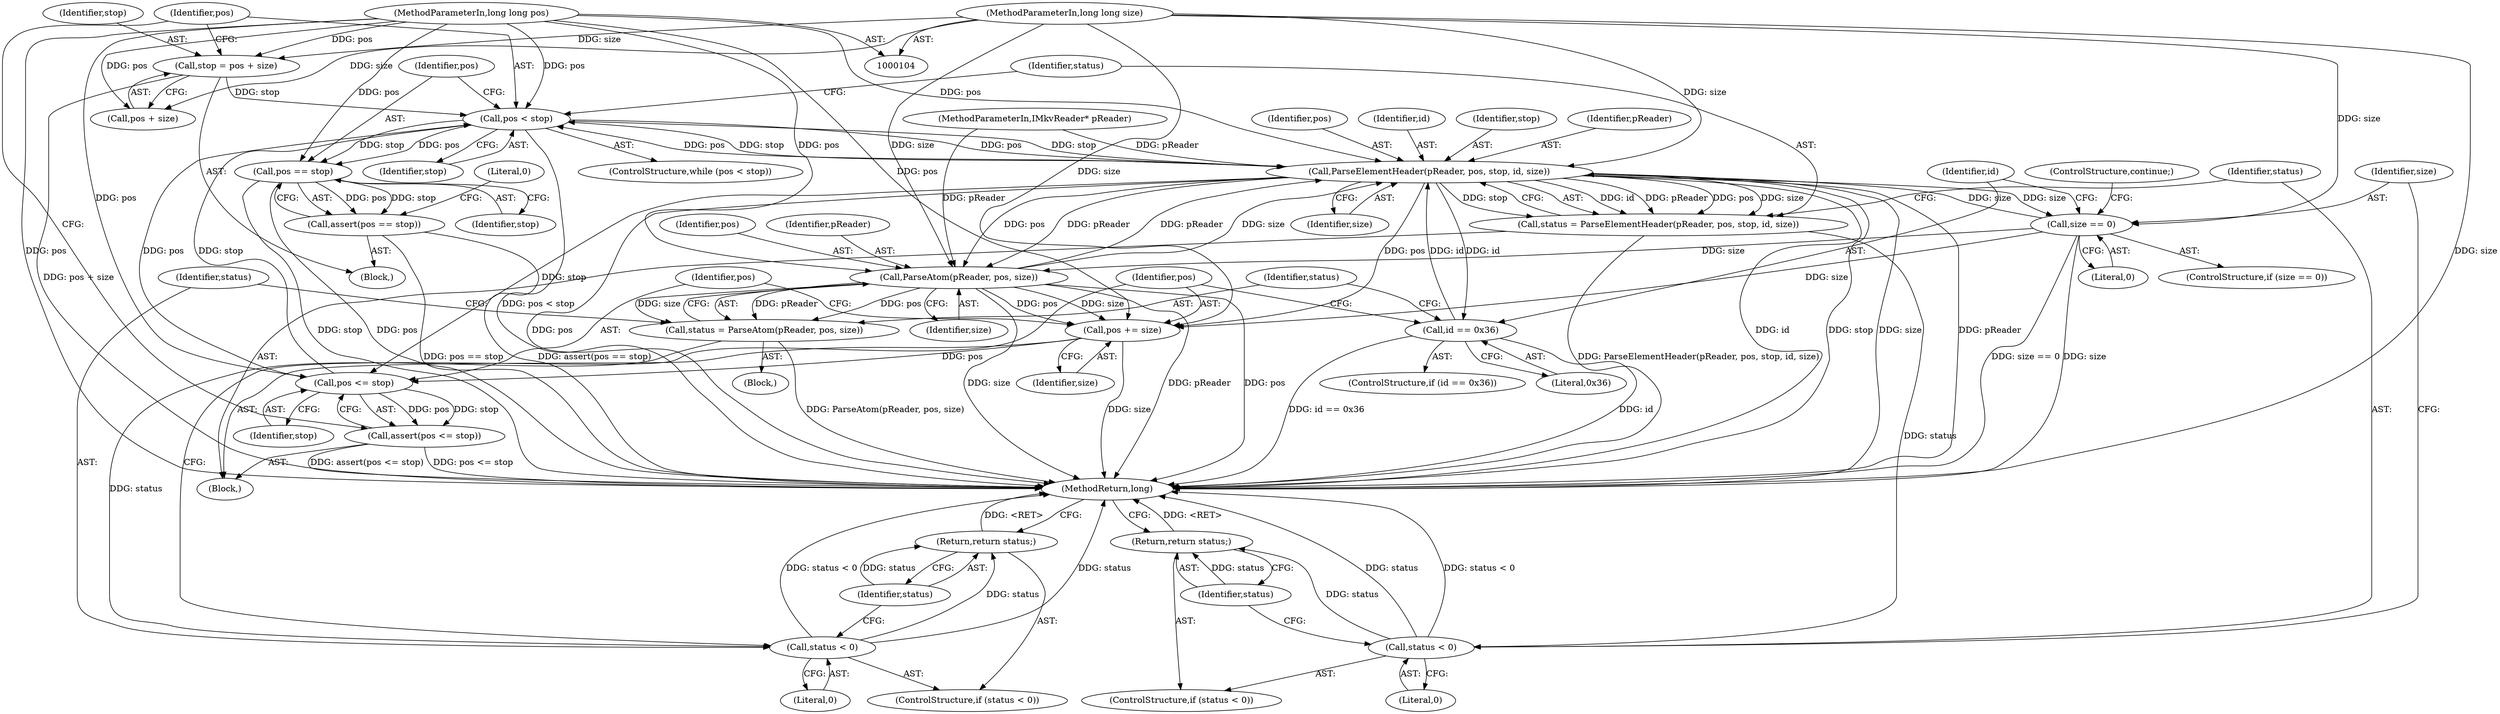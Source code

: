 digraph "1_Android_cc274e2abe8b2a6698a5c47d8aa4bb45f1f9538d_37@integer" {
"1000110" [label="(Call,stop = pos + size)"];
"1000106" [label="(MethodParameterIn,long long pos)"];
"1000107" [label="(MethodParameterIn,long long size)"];
"1000116" [label="(Call,pos < stop)"];
"1000125" [label="(Call,ParseElementHeader(pReader, pos, stop, id, size))"];
"1000123" [label="(Call,status = ParseElementHeader(pReader, pos, stop, id, size))"];
"1000132" [label="(Call,status < 0)"];
"1000135" [label="(Return,return status;)"];
"1000138" [label="(Call,size == 0)"];
"1000149" [label="(Call,ParseAtom(pReader, pos, size))"];
"1000147" [label="(Call,status = ParseAtom(pReader, pos, size))"];
"1000154" [label="(Call,status < 0)"];
"1000157" [label="(Return,return status;)"];
"1000159" [label="(Call,pos += size)"];
"1000163" [label="(Call,pos <= stop)"];
"1000162" [label="(Call,assert(pos <= stop))"];
"1000143" [label="(Call,id == 0x36)"];
"1000167" [label="(Call,pos == stop)"];
"1000166" [label="(Call,assert(pos == stop))"];
"1000128" [label="(Identifier,stop)"];
"1000146" [label="(Block,)"];
"1000161" [label="(Identifier,size)"];
"1000154" [label="(Call,status < 0)"];
"1000112" [label="(Call,pos + size)"];
"1000139" [label="(Identifier,size)"];
"1000126" [label="(Identifier,pReader)"];
"1000115" [label="(ControlStructure,while (pos < stop))"];
"1000127" [label="(Identifier,pos)"];
"1000136" [label="(Identifier,status)"];
"1000138" [label="(Call,size == 0)"];
"1000116" [label="(Call,pos < stop)"];
"1000110" [label="(Call,stop = pos + size)"];
"1000171" [label="(Literal,0)"];
"1000118" [label="(Identifier,stop)"];
"1000155" [label="(Identifier,status)"];
"1000111" [label="(Identifier,stop)"];
"1000156" [label="(Literal,0)"];
"1000137" [label="(ControlStructure,if (size == 0))"];
"1000145" [label="(Literal,0x36)"];
"1000135" [label="(Return,return status;)"];
"1000149" [label="(Call,ParseAtom(pReader, pos, size))"];
"1000119" [label="(Block,)"];
"1000172" [label="(MethodReturn,long)"];
"1000123" [label="(Call,status = ParseElementHeader(pReader, pos, stop, id, size))"];
"1000141" [label="(ControlStructure,continue;)"];
"1000163" [label="(Call,pos <= stop)"];
"1000162" [label="(Call,assert(pos <= stop))"];
"1000157" [label="(Return,return status;)"];
"1000131" [label="(ControlStructure,if (status < 0))"];
"1000148" [label="(Identifier,status)"];
"1000160" [label="(Identifier,pos)"];
"1000166" [label="(Call,assert(pos == stop))"];
"1000117" [label="(Identifier,pos)"];
"1000129" [label="(Identifier,id)"];
"1000152" [label="(Identifier,size)"];
"1000153" [label="(ControlStructure,if (status < 0))"];
"1000167" [label="(Call,pos == stop)"];
"1000130" [label="(Identifier,size)"];
"1000105" [label="(MethodParameterIn,IMkvReader* pReader)"];
"1000164" [label="(Identifier,pos)"];
"1000147" [label="(Call,status = ParseAtom(pReader, pos, size))"];
"1000151" [label="(Identifier,pos)"];
"1000142" [label="(ControlStructure,if (id == 0x36))"];
"1000168" [label="(Identifier,pos)"];
"1000143" [label="(Call,id == 0x36)"];
"1000158" [label="(Identifier,status)"];
"1000107" [label="(MethodParameterIn,long long size)"];
"1000132" [label="(Call,status < 0)"];
"1000140" [label="(Literal,0)"];
"1000106" [label="(MethodParameterIn,long long pos)"];
"1000125" [label="(Call,ParseElementHeader(pReader, pos, stop, id, size))"];
"1000124" [label="(Identifier,status)"];
"1000165" [label="(Identifier,stop)"];
"1000159" [label="(Call,pos += size)"];
"1000133" [label="(Identifier,status)"];
"1000108" [label="(Block,)"];
"1000169" [label="(Identifier,stop)"];
"1000150" [label="(Identifier,pReader)"];
"1000134" [label="(Literal,0)"];
"1000144" [label="(Identifier,id)"];
"1000110" -> "1000108"  [label="AST: "];
"1000110" -> "1000112"  [label="CFG: "];
"1000111" -> "1000110"  [label="AST: "];
"1000112" -> "1000110"  [label="AST: "];
"1000117" -> "1000110"  [label="CFG: "];
"1000110" -> "1000172"  [label="DDG: pos + size"];
"1000106" -> "1000110"  [label="DDG: pos"];
"1000107" -> "1000110"  [label="DDG: size"];
"1000110" -> "1000116"  [label="DDG: stop"];
"1000106" -> "1000104"  [label="AST: "];
"1000106" -> "1000172"  [label="DDG: pos"];
"1000106" -> "1000112"  [label="DDG: pos"];
"1000106" -> "1000116"  [label="DDG: pos"];
"1000106" -> "1000125"  [label="DDG: pos"];
"1000106" -> "1000149"  [label="DDG: pos"];
"1000106" -> "1000159"  [label="DDG: pos"];
"1000106" -> "1000163"  [label="DDG: pos"];
"1000106" -> "1000167"  [label="DDG: pos"];
"1000107" -> "1000104"  [label="AST: "];
"1000107" -> "1000172"  [label="DDG: size"];
"1000107" -> "1000112"  [label="DDG: size"];
"1000107" -> "1000125"  [label="DDG: size"];
"1000107" -> "1000138"  [label="DDG: size"];
"1000107" -> "1000149"  [label="DDG: size"];
"1000107" -> "1000159"  [label="DDG: size"];
"1000116" -> "1000115"  [label="AST: "];
"1000116" -> "1000118"  [label="CFG: "];
"1000117" -> "1000116"  [label="AST: "];
"1000118" -> "1000116"  [label="AST: "];
"1000124" -> "1000116"  [label="CFG: "];
"1000168" -> "1000116"  [label="CFG: "];
"1000116" -> "1000172"  [label="DDG: pos < stop"];
"1000163" -> "1000116"  [label="DDG: pos"];
"1000163" -> "1000116"  [label="DDG: stop"];
"1000125" -> "1000116"  [label="DDG: pos"];
"1000125" -> "1000116"  [label="DDG: stop"];
"1000116" -> "1000125"  [label="DDG: pos"];
"1000116" -> "1000125"  [label="DDG: stop"];
"1000116" -> "1000167"  [label="DDG: pos"];
"1000116" -> "1000167"  [label="DDG: stop"];
"1000125" -> "1000123"  [label="AST: "];
"1000125" -> "1000130"  [label="CFG: "];
"1000126" -> "1000125"  [label="AST: "];
"1000127" -> "1000125"  [label="AST: "];
"1000128" -> "1000125"  [label="AST: "];
"1000129" -> "1000125"  [label="AST: "];
"1000130" -> "1000125"  [label="AST: "];
"1000123" -> "1000125"  [label="CFG: "];
"1000125" -> "1000172"  [label="DDG: pos"];
"1000125" -> "1000172"  [label="DDG: size"];
"1000125" -> "1000172"  [label="DDG: pReader"];
"1000125" -> "1000172"  [label="DDG: id"];
"1000125" -> "1000172"  [label="DDG: stop"];
"1000125" -> "1000123"  [label="DDG: id"];
"1000125" -> "1000123"  [label="DDG: pReader"];
"1000125" -> "1000123"  [label="DDG: pos"];
"1000125" -> "1000123"  [label="DDG: size"];
"1000125" -> "1000123"  [label="DDG: stop"];
"1000149" -> "1000125"  [label="DDG: pReader"];
"1000149" -> "1000125"  [label="DDG: size"];
"1000105" -> "1000125"  [label="DDG: pReader"];
"1000143" -> "1000125"  [label="DDG: id"];
"1000138" -> "1000125"  [label="DDG: size"];
"1000125" -> "1000138"  [label="DDG: size"];
"1000125" -> "1000143"  [label="DDG: id"];
"1000125" -> "1000149"  [label="DDG: pReader"];
"1000125" -> "1000149"  [label="DDG: pos"];
"1000125" -> "1000159"  [label="DDG: pos"];
"1000125" -> "1000163"  [label="DDG: stop"];
"1000123" -> "1000119"  [label="AST: "];
"1000124" -> "1000123"  [label="AST: "];
"1000133" -> "1000123"  [label="CFG: "];
"1000123" -> "1000172"  [label="DDG: ParseElementHeader(pReader, pos, stop, id, size)"];
"1000123" -> "1000132"  [label="DDG: status"];
"1000132" -> "1000131"  [label="AST: "];
"1000132" -> "1000134"  [label="CFG: "];
"1000133" -> "1000132"  [label="AST: "];
"1000134" -> "1000132"  [label="AST: "];
"1000136" -> "1000132"  [label="CFG: "];
"1000139" -> "1000132"  [label="CFG: "];
"1000132" -> "1000172"  [label="DDG: status < 0"];
"1000132" -> "1000172"  [label="DDG: status"];
"1000132" -> "1000135"  [label="DDG: status"];
"1000135" -> "1000131"  [label="AST: "];
"1000135" -> "1000136"  [label="CFG: "];
"1000136" -> "1000135"  [label="AST: "];
"1000172" -> "1000135"  [label="CFG: "];
"1000135" -> "1000172"  [label="DDG: <RET>"];
"1000136" -> "1000135"  [label="DDG: status"];
"1000138" -> "1000137"  [label="AST: "];
"1000138" -> "1000140"  [label="CFG: "];
"1000139" -> "1000138"  [label="AST: "];
"1000140" -> "1000138"  [label="AST: "];
"1000141" -> "1000138"  [label="CFG: "];
"1000144" -> "1000138"  [label="CFG: "];
"1000138" -> "1000172"  [label="DDG: size"];
"1000138" -> "1000172"  [label="DDG: size == 0"];
"1000138" -> "1000149"  [label="DDG: size"];
"1000138" -> "1000159"  [label="DDG: size"];
"1000149" -> "1000147"  [label="AST: "];
"1000149" -> "1000152"  [label="CFG: "];
"1000150" -> "1000149"  [label="AST: "];
"1000151" -> "1000149"  [label="AST: "];
"1000152" -> "1000149"  [label="AST: "];
"1000147" -> "1000149"  [label="CFG: "];
"1000149" -> "1000172"  [label="DDG: pReader"];
"1000149" -> "1000172"  [label="DDG: pos"];
"1000149" -> "1000172"  [label="DDG: size"];
"1000149" -> "1000147"  [label="DDG: pReader"];
"1000149" -> "1000147"  [label="DDG: pos"];
"1000149" -> "1000147"  [label="DDG: size"];
"1000105" -> "1000149"  [label="DDG: pReader"];
"1000149" -> "1000159"  [label="DDG: size"];
"1000149" -> "1000159"  [label="DDG: pos"];
"1000147" -> "1000146"  [label="AST: "];
"1000148" -> "1000147"  [label="AST: "];
"1000155" -> "1000147"  [label="CFG: "];
"1000147" -> "1000172"  [label="DDG: ParseAtom(pReader, pos, size)"];
"1000147" -> "1000154"  [label="DDG: status"];
"1000154" -> "1000153"  [label="AST: "];
"1000154" -> "1000156"  [label="CFG: "];
"1000155" -> "1000154"  [label="AST: "];
"1000156" -> "1000154"  [label="AST: "];
"1000158" -> "1000154"  [label="CFG: "];
"1000160" -> "1000154"  [label="CFG: "];
"1000154" -> "1000172"  [label="DDG: status < 0"];
"1000154" -> "1000172"  [label="DDG: status"];
"1000154" -> "1000157"  [label="DDG: status"];
"1000157" -> "1000153"  [label="AST: "];
"1000157" -> "1000158"  [label="CFG: "];
"1000158" -> "1000157"  [label="AST: "];
"1000172" -> "1000157"  [label="CFG: "];
"1000157" -> "1000172"  [label="DDG: <RET>"];
"1000158" -> "1000157"  [label="DDG: status"];
"1000159" -> "1000119"  [label="AST: "];
"1000159" -> "1000161"  [label="CFG: "];
"1000160" -> "1000159"  [label="AST: "];
"1000161" -> "1000159"  [label="AST: "];
"1000164" -> "1000159"  [label="CFG: "];
"1000159" -> "1000172"  [label="DDG: size"];
"1000159" -> "1000163"  [label="DDG: pos"];
"1000163" -> "1000162"  [label="AST: "];
"1000163" -> "1000165"  [label="CFG: "];
"1000164" -> "1000163"  [label="AST: "];
"1000165" -> "1000163"  [label="AST: "];
"1000162" -> "1000163"  [label="CFG: "];
"1000163" -> "1000162"  [label="DDG: pos"];
"1000163" -> "1000162"  [label="DDG: stop"];
"1000162" -> "1000119"  [label="AST: "];
"1000117" -> "1000162"  [label="CFG: "];
"1000162" -> "1000172"  [label="DDG: pos <= stop"];
"1000162" -> "1000172"  [label="DDG: assert(pos <= stop)"];
"1000143" -> "1000142"  [label="AST: "];
"1000143" -> "1000145"  [label="CFG: "];
"1000144" -> "1000143"  [label="AST: "];
"1000145" -> "1000143"  [label="AST: "];
"1000148" -> "1000143"  [label="CFG: "];
"1000160" -> "1000143"  [label="CFG: "];
"1000143" -> "1000172"  [label="DDG: id == 0x36"];
"1000143" -> "1000172"  [label="DDG: id"];
"1000167" -> "1000166"  [label="AST: "];
"1000167" -> "1000169"  [label="CFG: "];
"1000168" -> "1000167"  [label="AST: "];
"1000169" -> "1000167"  [label="AST: "];
"1000166" -> "1000167"  [label="CFG: "];
"1000167" -> "1000172"  [label="DDG: stop"];
"1000167" -> "1000172"  [label="DDG: pos"];
"1000167" -> "1000166"  [label="DDG: pos"];
"1000167" -> "1000166"  [label="DDG: stop"];
"1000166" -> "1000108"  [label="AST: "];
"1000171" -> "1000166"  [label="CFG: "];
"1000166" -> "1000172"  [label="DDG: assert(pos == stop)"];
"1000166" -> "1000172"  [label="DDG: pos == stop"];
}
